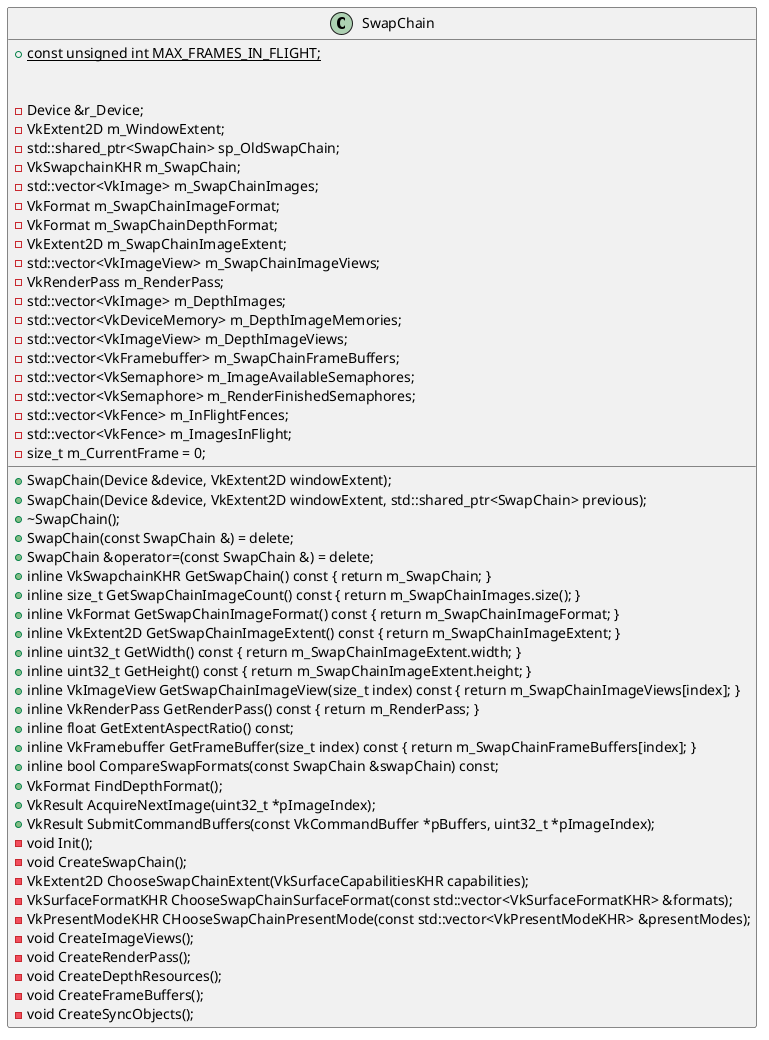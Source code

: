 @startuml
class SwapChain
{
    + SwapChain(Device &device, VkExtent2D windowExtent);
    + SwapChain(Device &device, VkExtent2D windowExtent, std::shared_ptr<SwapChain> previous);
    + \~SwapChain();
    + SwapChain(const SwapChain &) = delete;
    + SwapChain &operator=(const SwapChain &) = delete;
    + inline VkSwapchainKHR GetSwapChain() const { return m_SwapChain; }
    + inline size_t GetSwapChainImageCount() const { return m_SwapChainImages.size(); }
    + inline VkFormat GetSwapChainImageFormat() const { return m_SwapChainImageFormat; }
    + inline VkExtent2D GetSwapChainImageExtent() const { return m_SwapChainImageExtent; }
    + inline uint32_t GetWidth() const { return m_SwapChainImageExtent.width; }
    + inline uint32_t GetHeight() const { return m_SwapChainImageExtent.height; }
    + inline VkImageView GetSwapChainImageView(size_t index) const { return m_SwapChainImageViews[index]; }
    + inline VkRenderPass GetRenderPass() const { return m_RenderPass; }
    + inline float GetExtentAspectRatio() const;
    + inline VkFramebuffer GetFrameBuffer(size_t index) const { return m_SwapChainFrameBuffers[index]; }
    + inline bool CompareSwapFormats(const SwapChain &swapChain) const;
    + VkFormat FindDepthFormat();
    + VkResult AcquireNextImage(uint32_t *pImageIndex);
    + VkResult SubmitCommandBuffers(const VkCommandBuffer *pBuffers, uint32_t *pImageIndex);
    + {static} const unsigned int MAX_FRAMES_IN_FLIGHT;

    - void Init();
    - void CreateSwapChain();
    - VkExtent2D ChooseSwapChainExtent(VkSurfaceCapabilitiesKHR capabilities);
    - VkSurfaceFormatKHR ChooseSwapChainSurfaceFormat(const std::vector<VkSurfaceFormatKHR> &formats);
    - VkPresentModeKHR CHooseSwapChainPresentMode(const std::vector<VkPresentModeKHR> &presentModes);
    - void CreateImageViews();
    - void CreateRenderPass();
    - void CreateDepthResources();
    - void CreateFrameBuffers();
    - void CreateSyncObjects();

    - Device &r_Device;
    - VkExtent2D m_WindowExtent;
    - std::shared_ptr<SwapChain> sp_OldSwapChain;
    - VkSwapchainKHR m_SwapChain;
    - std::vector<VkImage> m_SwapChainImages;
    - VkFormat m_SwapChainImageFormat;
    - VkFormat m_SwapChainDepthFormat;
    - VkExtent2D m_SwapChainImageExtent;
    - std::vector<VkImageView> m_SwapChainImageViews;
    - VkRenderPass m_RenderPass;
    - std::vector<VkImage> m_DepthImages;
    - std::vector<VkDeviceMemory> m_DepthImageMemories;
    - std::vector<VkImageView> m_DepthImageViews;
    - std::vector<VkFramebuffer> m_SwapChainFrameBuffers;
    - std::vector<VkSemaphore> m_ImageAvailableSemaphores;
    - std::vector<VkSemaphore> m_RenderFinishedSemaphores;
    - std::vector<VkFence> m_InFlightFences;
    - std::vector<VkFence> m_ImagesInFlight;
    - size_t m_CurrentFrame = 0;
}
@enduml